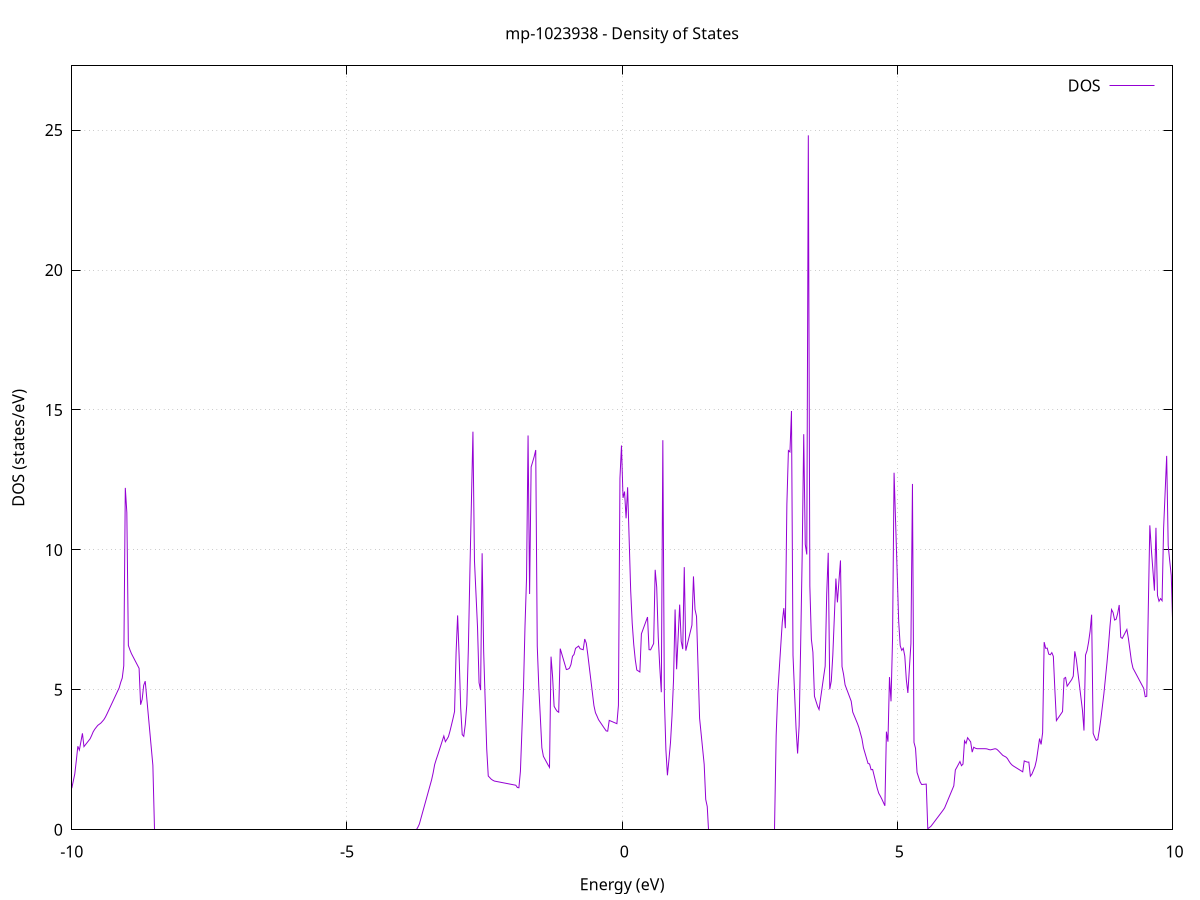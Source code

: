 set title 'mp-1023938 - Density of States'
set xlabel 'Energy (eV)'
set ylabel 'DOS (states/eV)'
set grid
set xrange [-10:10]
set yrange [0:27.293]
set xzeroaxis lt -1
set terminal png size 800,600
set output 'mp-1023938_dos_gnuplot.png'
plot '-' using 1:2 with lines title 'DOS'
-35.796400 0.000000
-35.768600 0.000000
-35.740800 0.000000
-35.712900 0.000000
-35.685100 0.000000
-35.657300 0.000000
-35.629500 0.000000
-35.601600 0.000000
-35.573800 0.000000
-35.546000 0.000000
-35.518200 0.000000
-35.490300 0.000000
-35.462500 0.000000
-35.434700 0.000000
-35.406900 0.000000
-35.379000 0.000000
-35.351200 0.000000
-35.323400 0.000000
-35.295600 0.000000
-35.267700 0.000000
-35.239900 0.000000
-35.212100 0.000000
-35.184200 0.000000
-35.156400 0.000000
-35.128600 0.000000
-35.100800 0.000000
-35.072900 0.000000
-35.045100 0.000000
-35.017300 0.000000
-34.989500 0.000000
-34.961600 0.000000
-34.933800 0.000000
-34.906000 0.000000
-34.878200 0.000000
-34.850300 0.000000
-34.822500 0.000000
-34.794700 0.000000
-34.766900 0.000000
-34.739000 0.000000
-34.711200 0.000000
-34.683400 0.000000
-34.655600 0.000000
-34.627700 0.000000
-34.599900 0.000000
-34.572100 0.000000
-34.544200 0.000000
-34.516400 0.000000
-34.488600 0.000000
-34.460800 0.000000
-34.432900 0.000000
-34.405100 0.000000
-34.377300 0.000000
-34.349500 0.000000
-34.321600 0.000000
-34.293800 0.000000
-34.266000 0.000000
-34.238200 0.000000
-34.210300 0.000000
-34.182500 0.000000
-34.154700 0.000000
-34.126900 0.000000
-34.099000 0.000000
-34.071200 0.000000
-34.043400 0.000000
-34.015500 0.000000
-33.987700 0.000000
-33.959900 0.000000
-33.932100 0.000000
-33.904200 0.000000
-33.876400 0.000000
-33.848600 0.000000
-33.820800 0.000000
-33.792900 0.000000
-33.765100 0.000000
-33.737300 0.000000
-33.709500 0.000000
-33.681600 0.000000
-33.653800 0.000000
-33.626000 0.000000
-33.598200 0.000000
-33.570300 0.000000
-33.542500 0.000000
-33.514700 0.000000
-33.486900 0.000000
-33.459000 0.000000
-33.431200 0.000000
-33.403400 0.000000
-33.375500 0.000000
-33.347700 0.000000
-33.319900 0.000000
-33.292100 0.000000
-33.264200 25.958600
-33.236400 0.000000
-33.208600 57.278500
-33.180800 147.349700
-33.152900 0.000000
-33.125100 0.000000
-33.097300 0.000000
-33.069500 0.000000
-33.041600 0.000000
-33.013800 0.000000
-32.986000 0.000000
-32.958200 0.000000
-32.930300 0.000000
-32.902500 0.000000
-32.874700 0.000000
-32.846800 0.000000
-32.819000 0.000000
-32.791200 0.000000
-32.763400 0.000000
-32.735500 0.000000
-32.707700 0.000000
-32.679900 0.000000
-32.652100 0.000000
-32.624200 0.000000
-32.596400 0.000000
-32.568600 0.000000
-32.540800 0.000000
-32.512900 0.000000
-32.485100 0.000000
-32.457300 0.000000
-32.429500 0.000000
-32.401600 0.000000
-32.373800 0.000000
-32.346000 0.000000
-32.318200 0.000000
-32.290300 0.000000
-32.262500 0.000000
-32.234700 0.000000
-32.206800 0.000000
-32.179000 0.000000
-32.151200 0.000000
-32.123400 0.000000
-32.095500 0.000000
-32.067700 0.000000
-32.039900 0.000000
-32.012100 0.000000
-31.984200 0.000000
-31.956400 0.000000
-31.928600 0.000000
-31.900800 0.000000
-31.872900 0.000000
-31.845100 0.000000
-31.817300 0.000000
-31.789500 0.000000
-31.761600 0.000000
-31.733800 0.000000
-31.706000 0.000000
-31.678200 0.000000
-31.650300 0.000000
-31.622500 0.000000
-31.594700 0.000000
-31.566800 0.000000
-31.539000 0.000000
-31.511200 0.000000
-31.483400 0.000000
-31.455500 0.000000
-31.427700 0.000000
-31.399900 0.000000
-31.372100 0.000000
-31.344200 0.000000
-31.316400 0.000000
-31.288600 0.000000
-31.260800 0.000000
-31.232900 0.000000
-31.205100 0.000000
-31.177300 0.000000
-31.149500 0.000000
-31.121600 0.000000
-31.093800 0.000000
-31.066000 0.000000
-31.038100 0.000000
-31.010300 0.000000
-30.982500 0.000000
-30.954700 0.000000
-30.926800 0.000000
-30.899000 0.000000
-30.871200 0.000000
-30.843400 0.000000
-30.815500 0.000000
-30.787700 0.000000
-30.759900 0.000000
-30.732100 0.000000
-30.704200 0.000000
-30.676400 0.000000
-30.648600 0.000000
-30.620800 0.000000
-30.592900 0.000000
-30.565100 0.000000
-30.537300 0.000000
-30.509500 0.000000
-30.481600 0.000000
-30.453800 0.000000
-30.426000 0.000000
-30.398100 0.000000
-30.370300 0.000000
-30.342500 0.000000
-30.314700 0.000000
-30.286800 0.000000
-30.259000 0.000000
-30.231200 0.000000
-30.203400 0.000000
-30.175500 0.000000
-30.147700 0.000000
-30.119900 0.000000
-30.092100 0.000000
-30.064200 0.000000
-30.036400 0.000000
-30.008600 0.000000
-29.980800 0.000000
-29.952900 0.000000
-29.925100 0.000000
-29.897300 0.000000
-29.869400 0.000000
-29.841600 0.000000
-29.813800 0.000000
-29.786000 0.000000
-29.758100 0.000000
-29.730300 0.000000
-29.702500 0.000000
-29.674700 0.000000
-29.646800 0.000000
-29.619000 0.000000
-29.591200 0.000000
-29.563400 0.000000
-29.535500 0.000000
-29.507700 0.000000
-29.479900 0.000000
-29.452100 0.000000
-29.424200 0.000000
-29.396400 0.000000
-29.368600 0.000000
-29.340800 0.000000
-29.312900 0.000000
-29.285100 0.000000
-29.257300 0.000000
-29.229400 0.000000
-29.201600 0.000000
-29.173800 0.000000
-29.146000 0.000000
-29.118100 0.000000
-29.090300 0.000000
-29.062500 0.000000
-29.034700 0.000000
-29.006800 0.000000
-28.979000 0.000000
-28.951200 0.000000
-28.923400 0.000000
-28.895500 0.000000
-28.867700 0.000000
-28.839900 0.000000
-28.812100 0.000000
-28.784200 0.000000
-28.756400 0.000000
-28.728600 0.000000
-28.700700 0.000000
-28.672900 0.000000
-28.645100 0.000000
-28.617300 0.000000
-28.589400 0.000000
-28.561600 0.000000
-28.533800 0.000000
-28.506000 0.000000
-28.478100 0.000000
-28.450300 0.000000
-28.422500 0.000000
-28.394700 0.000000
-28.366800 0.000000
-28.339000 0.000000
-28.311200 0.000000
-28.283400 0.000000
-28.255500 0.000000
-28.227700 0.000000
-28.199900 0.000000
-28.172100 0.000000
-28.144200 0.000000
-28.116400 0.000000
-28.088600 0.000000
-28.060700 0.000000
-28.032900 0.000000
-28.005100 0.000000
-27.977300 0.000000
-27.949400 0.000000
-27.921600 0.000000
-27.893800 0.000000
-27.866000 0.000000
-27.838100 0.000000
-27.810300 0.000000
-27.782500 0.000000
-27.754700 0.000000
-27.726800 0.000000
-27.699000 0.000000
-27.671200 0.000000
-27.643400 0.000000
-27.615500 0.000000
-27.587700 0.000000
-27.559900 0.000000
-27.532000 0.000000
-27.504200 0.000000
-27.476400 0.000000
-27.448600 0.000000
-27.420700 0.000000
-27.392900 0.000000
-27.365100 0.000000
-27.337300 0.000000
-27.309400 0.000000
-27.281600 0.000000
-27.253800 0.000000
-27.226000 0.000000
-27.198100 0.000000
-27.170300 0.000000
-27.142500 0.000000
-27.114700 0.000000
-27.086800 0.000000
-27.059000 0.000000
-27.031200 0.000000
-27.003400 0.000000
-26.975500 0.000000
-26.947700 0.000000
-26.919900 0.000000
-26.892000 0.000000
-26.864200 0.000000
-26.836400 0.000000
-26.808600 0.000000
-26.780700 0.000000
-26.752900 0.000000
-26.725100 0.000000
-26.697300 0.000000
-26.669400 0.000000
-26.641600 0.000000
-26.613800 0.000000
-26.586000 0.000000
-26.558100 0.000000
-26.530300 0.000000
-26.502500 0.000000
-26.474700 0.000000
-26.446800 0.000000
-26.419000 0.000000
-26.391200 0.000000
-26.363300 0.000000
-26.335500 0.000000
-26.307700 0.000000
-26.279900 0.000000
-26.252000 0.000000
-26.224200 0.000000
-26.196400 0.000000
-26.168600 0.000000
-26.140700 0.000000
-26.112900 0.000000
-26.085100 0.000000
-26.057300 0.000000
-26.029400 0.000000
-26.001600 0.000000
-25.973800 0.000000
-25.946000 0.000000
-25.918100 0.000000
-25.890300 0.000000
-25.862500 0.000000
-25.834700 0.000000
-25.806800 0.000000
-25.779000 0.000000
-25.751200 0.000000
-25.723300 0.000000
-25.695500 0.000000
-25.667700 0.000000
-25.639900 0.000000
-25.612000 0.000000
-25.584200 0.000000
-25.556400 0.000000
-25.528600 0.000000
-25.500700 0.000000
-25.472900 0.000000
-25.445100 0.000000
-25.417300 0.000000
-25.389400 0.000000
-25.361600 0.000000
-25.333800 0.000000
-25.306000 0.000000
-25.278100 0.000000
-25.250300 0.000000
-25.222500 0.000000
-25.194600 0.000000
-25.166800 0.000000
-25.139000 0.000000
-25.111200 0.000000
-25.083300 0.000000
-25.055500 0.000000
-25.027700 0.000000
-24.999900 0.000000
-24.972000 0.000000
-24.944200 0.000000
-24.916400 0.000000
-24.888600 0.000000
-24.860700 0.000000
-24.832900 0.000000
-24.805100 0.000000
-24.777300 0.000000
-24.749400 0.000000
-24.721600 0.000000
-24.693800 0.000000
-24.666000 0.000000
-24.638100 0.000000
-24.610300 0.000000
-24.582500 0.000000
-24.554600 0.000000
-24.526800 0.000000
-24.499000 0.000000
-24.471200 0.000000
-24.443300 0.000000
-24.415500 0.000000
-24.387700 0.000000
-24.359900 0.000000
-24.332000 0.000000
-24.304200 0.000000
-24.276400 0.000000
-24.248600 0.000000
-24.220700 0.000000
-24.192900 0.000000
-24.165100 0.000000
-24.137300 0.000000
-24.109400 0.000000
-24.081600 0.000000
-24.053800 0.000000
-24.025900 0.000000
-23.998100 0.000000
-23.970300 0.000000
-23.942500 0.000000
-23.914600 0.000000
-23.886800 0.000000
-23.859000 0.000000
-23.831200 0.000000
-23.803300 0.000000
-23.775500 0.000000
-23.747700 0.000000
-23.719900 0.000000
-23.692000 0.000000
-23.664200 0.000000
-23.636400 0.000000
-23.608600 0.000000
-23.580700 0.000000
-23.552900 0.000000
-23.525100 0.000000
-23.497300 0.000000
-23.469400 0.000000
-23.441600 0.000000
-23.413800 0.000000
-23.385900 0.000000
-23.358100 0.000000
-23.330300 0.000000
-23.302500 0.000000
-23.274600 0.000000
-23.246800 0.000000
-23.219000 0.000000
-23.191200 0.000000
-23.163300 0.000000
-23.135500 0.000000
-23.107700 0.000000
-23.079900 0.000000
-23.052000 0.000000
-23.024200 0.000000
-22.996400 0.000000
-22.968600 0.000000
-22.940700 0.000000
-22.912900 0.000000
-22.885100 0.000000
-22.857300 0.000000
-22.829400 0.000000
-22.801600 0.000000
-22.773800 0.000000
-22.745900 0.000000
-22.718100 0.000000
-22.690300 0.000000
-22.662500 0.000000
-22.634600 0.000000
-22.606800 0.000000
-22.579000 0.000000
-22.551200 0.000000
-22.523300 0.000000
-22.495500 0.000000
-22.467700 0.000000
-22.439900 0.000000
-22.412000 0.000000
-22.384200 0.000000
-22.356400 0.000000
-22.328600 0.000000
-22.300700 0.000000
-22.272900 0.000000
-22.245100 0.000000
-22.217200 0.000000
-22.189400 0.000000
-22.161600 0.000000
-22.133800 0.000000
-22.105900 0.000000
-22.078100 0.000000
-22.050300 0.000000
-22.022500 0.000000
-21.994600 0.000000
-21.966800 0.000000
-21.939000 0.000000
-21.911200 0.000000
-21.883300 0.000000
-21.855500 0.000000
-21.827700 0.000000
-21.799900 0.000000
-21.772000 0.000000
-21.744200 0.000000
-21.716400 0.000000
-21.688600 0.000000
-21.660700 0.000000
-21.632900 0.000000
-21.605100 0.000000
-21.577200 0.000000
-21.549400 0.000000
-21.521600 0.000000
-21.493800 0.000000
-21.465900 0.000000
-21.438100 0.000000
-21.410300 0.000000
-21.382500 0.000000
-21.354600 0.000000
-21.326800 0.000000
-21.299000 0.000000
-21.271200 0.000000
-21.243300 0.000000
-21.215500 0.000000
-21.187700 0.000000
-21.159900 0.000000
-21.132000 0.000000
-21.104200 0.000000
-21.076400 0.000000
-21.048500 0.000000
-21.020700 0.000000
-20.992900 0.000000
-20.965100 0.000000
-20.937200 0.000000
-20.909400 0.000000
-20.881600 0.000000
-20.853800 0.000000
-20.825900 0.000000
-20.798100 0.000000
-20.770300 0.000000
-20.742500 0.000000
-20.714600 0.000000
-20.686800 0.000000
-20.659000 0.000000
-20.631200 0.000000
-20.603300 0.000000
-20.575500 0.000000
-20.547700 0.000000
-20.519900 0.000000
-20.492000 0.000000
-20.464200 0.000000
-20.436400 0.000000
-20.408500 0.000000
-20.380700 0.000000
-20.352900 0.000000
-20.325100 0.000000
-20.297200 0.000000
-20.269400 0.000000
-20.241600 0.000000
-20.213800 0.000000
-20.185900 0.000000
-20.158100 0.000000
-20.130300 0.000000
-20.102500 0.000000
-20.074600 0.000000
-20.046800 0.000000
-20.019000 0.000000
-19.991200 0.000000
-19.963300 0.000000
-19.935500 0.000000
-19.907700 0.000000
-19.879800 0.000000
-19.852000 0.000000
-19.824200 0.000000
-19.796400 0.000000
-19.768500 0.000000
-19.740700 0.000000
-19.712900 0.000000
-19.685100 0.000000
-19.657200 0.000000
-19.629400 0.000000
-19.601600 0.000000
-19.573800 0.000000
-19.545900 0.000000
-19.518100 0.000000
-19.490300 0.000000
-19.462500 0.000000
-19.434600 0.000000
-19.406800 0.000000
-19.379000 0.000000
-19.351200 0.000000
-19.323300 0.000000
-19.295500 0.000000
-19.267700 0.000000
-19.239800 0.000000
-19.212000 0.000000
-19.184200 0.000000
-19.156400 0.000000
-19.128500 0.000000
-19.100700 0.000000
-19.072900 0.000000
-19.045100 0.000000
-19.017200 0.000000
-18.989400 0.000000
-18.961600 0.000000
-18.933800 0.000000
-18.905900 0.000000
-18.878100 0.000000
-18.850300 0.000000
-18.822500 0.000000
-18.794600 0.000000
-18.766800 0.000000
-18.739000 0.000000
-18.711100 0.000000
-18.683300 0.000000
-18.655500 0.000000
-18.627700 0.000000
-18.599800 0.000000
-18.572000 0.000000
-18.544200 0.000000
-18.516400 0.000000
-18.488500 0.000000
-18.460700 0.000000
-18.432900 0.000000
-18.405100 0.000000
-18.377200 0.000000
-18.349400 0.000000
-18.321600 0.000000
-18.293800 0.000000
-18.265900 0.000000
-18.238100 0.000000
-18.210300 0.000000
-18.182500 0.000000
-18.154600 0.000000
-18.126800 0.000000
-18.099000 0.000000
-18.071100 0.000000
-18.043300 0.000000
-18.015500 0.000000
-17.987700 0.000000
-17.959800 0.000000
-17.932000 0.000000
-17.904200 0.000000
-17.876400 0.000000
-17.848500 0.000000
-17.820700 0.000000
-17.792900 0.000000
-17.765100 0.000000
-17.737200 0.000000
-17.709400 0.000000
-17.681600 0.000000
-17.653800 0.000000
-17.625900 0.000000
-17.598100 0.000000
-17.570300 0.000000
-17.542400 0.000000
-17.514600 0.000000
-17.486800 0.000000
-17.459000 0.000000
-17.431100 0.000000
-17.403300 0.000000
-17.375500 0.000000
-17.347700 0.000000
-17.319800 0.000000
-17.292000 0.000000
-17.264200 0.000000
-17.236400 0.000000
-17.208500 0.000000
-17.180700 0.000000
-17.152900 0.000000
-17.125100 0.000000
-17.097200 0.000000
-17.069400 0.000000
-17.041600 0.000000
-17.013800 0.000000
-16.985900 0.000000
-16.958100 0.000000
-16.930300 0.000000
-16.902400 0.000000
-16.874600 0.000000
-16.846800 0.000000
-16.819000 0.000000
-16.791100 0.000000
-16.763300 0.000000
-16.735500 0.000000
-16.707700 0.000000
-16.679800 0.000000
-16.652000 0.000000
-16.624200 0.000000
-16.596400 0.000000
-16.568500 0.000000
-16.540700 0.000000
-16.512900 0.000000
-16.485100 0.000000
-16.457200 0.000000
-16.429400 0.000000
-16.401600 0.000000
-16.373700 0.000000
-16.345900 0.000000
-16.318100 0.000000
-16.290300 0.000000
-16.262400 0.000000
-16.234600 0.000000
-16.206800 0.000000
-16.179000 0.000000
-16.151100 0.000000
-16.123300 0.000000
-16.095500 0.000000
-16.067700 0.000000
-16.039800 0.000000
-16.012000 0.000000
-15.984200 0.000000
-15.956400 0.000000
-15.928500 0.000000
-15.900700 0.000000
-15.872900 0.000000
-15.845100 0.000000
-15.817200 0.000000
-15.789400 0.000000
-15.761600 0.000000
-15.733700 0.000000
-15.705900 0.000000
-15.678100 0.000000
-15.650300 0.000000
-15.622400 0.000000
-15.594600 0.000000
-15.566800 0.000000
-15.539000 0.000000
-15.511100 0.000000
-15.483300 0.000000
-15.455500 0.000000
-15.427700 0.000000
-15.399800 0.000000
-15.372000 0.000000
-15.344200 0.000000
-15.316400 0.000000
-15.288500 0.000000
-15.260700 0.000000
-15.232900 0.000000
-15.205000 0.000000
-15.177200 0.000000
-15.149400 0.000000
-15.121600 0.000000
-15.093700 0.000000
-15.065900 0.000000
-15.038100 0.000000
-15.010300 0.000000
-14.982400 0.000000
-14.954600 0.000000
-14.926800 0.000000
-14.899000 0.000000
-14.871100 0.000000
-14.843300 0.000000
-14.815500 0.000000
-14.787700 0.000000
-14.759800 0.000000
-14.732000 0.000000
-14.704200 0.000000
-14.676400 0.000000
-14.648500 0.000000
-14.620700 0.000000
-14.592900 0.000000
-14.565000 0.000000
-14.537200 0.000000
-14.509400 0.000000
-14.481600 0.000000
-14.453700 0.000000
-14.425900 0.000000
-14.398100 0.000000
-14.370300 0.000000
-14.342400 0.000000
-14.314600 0.000000
-14.286800 0.000000
-14.259000 0.000000
-14.231100 0.000000
-14.203300 0.000000
-14.175500 0.000000
-14.147700 0.000000
-14.119800 0.000000
-14.092000 0.000000
-14.064200 0.000000
-14.036400 0.000000
-14.008500 0.000000
-13.980700 0.000000
-13.952900 0.000000
-13.925000 0.000000
-13.897200 0.000000
-13.869400 0.000000
-13.841600 0.000000
-13.813700 0.000000
-13.785900 0.000000
-13.758100 0.000000
-13.730300 0.000000
-13.702400 0.000000
-13.674600 0.000000
-13.646800 0.000000
-13.619000 0.000000
-13.591100 0.000000
-13.563300 0.000000
-13.535500 0.000000
-13.507700 0.000000
-13.479800 0.000000
-13.452000 0.000000
-13.424200 0.000000
-13.396300 0.000000
-13.368500 0.000000
-13.340700 0.000000
-13.312900 0.000000
-13.285000 0.000000
-13.257200 0.000000
-13.229400 0.000000
-13.201600 0.000000
-13.173700 0.000000
-13.145900 0.000000
-13.118100 0.000000
-13.090300 0.000000
-13.062400 0.000000
-13.034600 0.000000
-13.006800 0.000000
-12.979000 0.000000
-12.951100 0.000000
-12.923300 0.000000
-12.895500 0.000000
-12.867700 0.000000
-12.839800 0.000000
-12.812000 0.000000
-12.784200 0.000000
-12.756300 0.000000
-12.728500 0.000000
-12.700700 0.000000
-12.672900 0.000000
-12.645000 0.000000
-12.617200 0.000000
-12.589400 0.000000
-12.561600 0.000000
-12.533700 0.000000
-12.505900 0.000000
-12.478100 0.000000
-12.450300 0.000000
-12.422400 0.000000
-12.394600 0.000000
-12.366800 0.000000
-12.339000 0.000000
-12.311100 0.000000
-12.283300 0.000000
-12.255500 0.000000
-12.227600 0.000000
-12.199800 0.000000
-12.172000 0.000000
-12.144200 0.000000
-12.116300 0.000000
-12.088500 0.000000
-12.060700 0.000000
-12.032900 0.000000
-12.005000 0.000000
-11.977200 0.000000
-11.949400 0.000000
-11.921600 0.000000
-11.893700 0.000000
-11.865900 0.000000
-11.838100 0.000000
-11.810300 0.000000
-11.782400 0.000000
-11.754600 0.000000
-11.726800 0.000000
-11.699000 0.000000
-11.671100 0.000000
-11.643300 0.000000
-11.615500 0.000000
-11.587600 0.000000
-11.559800 0.000000
-11.532000 0.000000
-11.504200 0.000000
-11.476300 0.000000
-11.448500 0.000000
-11.420700 0.000000
-11.392900 0.000000
-11.365000 0.000000
-11.337200 0.000000
-11.309400 0.000000
-11.281600 0.000000
-11.253700 0.000000
-11.225900 0.000000
-11.198100 0.000000
-11.170300 0.000000
-11.142400 0.000000
-11.114600 0.000000
-11.086800 0.000000
-11.058900 0.000000
-11.031100 0.000000
-11.003300 0.000000
-10.975500 0.000000
-10.947600 0.000000
-10.919800 0.077100
-10.892000 0.197500
-10.864200 0.438500
-10.836300 0.680000
-10.808500 0.921400
-10.780700 1.162800
-10.752900 1.404200
-10.725000 1.204800
-10.697200 1.338200
-10.669400 0.989700
-10.641600 1.014600
-10.613700 1.039500
-10.585900 1.064400
-10.558100 1.089300
-10.530300 1.114200
-10.502400 1.139000
-10.474600 1.163900
-10.446800 1.188800
-10.418900 1.213700
-10.391100 1.238600
-10.363300 1.263500
-10.335500 1.287800
-10.307600 1.297200
-10.279800 1.299400
-10.252000 1.293500
-10.224200 1.287600
-10.196300 1.281700
-10.168500 1.275800
-10.140700 1.275600
-10.112900 1.281300
-10.085000 1.298100
-10.057200 1.315400
-10.029400 1.332600
-10.001600 1.470200
-9.973700 1.731800
-9.945900 1.993300
-9.918100 2.466800
-9.890200 2.984100
-9.862400 2.847500
-9.834600 3.146100
-9.806800 3.444700
-9.778900 2.970500
-9.751100 3.040400
-9.723300 3.110200
-9.695500 3.180100
-9.667600 3.250000
-9.639800 3.366700
-9.612000 3.497900
-9.584200 3.588400
-9.556300 3.659700
-9.528500 3.729100
-9.500700 3.769900
-9.472900 3.810800
-9.445000 3.870800
-9.417200 3.935000
-9.389400 4.024900
-9.361600 4.134900
-9.333700 4.252100
-9.305900 4.369200
-9.278100 4.486400
-9.250200 4.603500
-9.222400 4.720700
-9.194600 4.837800
-9.166800 4.955000
-9.138900 5.072100
-9.111100 5.267300
-9.083300 5.421100
-9.055500 5.859300
-9.027600 12.214600
-8.999800 11.332400
-8.972000 6.585700
-8.944200 6.430400
-8.916300 6.294600
-8.888500 6.189400
-8.860700 6.084300
-8.832900 5.979100
-8.805000 5.874000
-8.777200 5.768900
-8.749400 4.468200
-8.721500 4.660000
-8.693700 5.159600
-8.665900 5.310100
-8.638100 4.708500
-8.610200 4.106900
-8.582400 3.505300
-8.554600 2.903700
-8.526800 2.302100
-8.498900 0.000000
-8.471100 0.000000
-8.443300 0.000000
-8.415500 0.000000
-8.387600 0.000000
-8.359800 0.000000
-8.332000 0.000000
-8.304200 0.000000
-8.276300 0.000000
-8.248500 0.000000
-8.220700 0.000000
-8.192900 0.000000
-8.165000 0.000000
-8.137200 0.000000
-8.109400 0.000000
-8.081500 0.000000
-8.053700 0.000000
-8.025900 0.000000
-7.998100 0.000000
-7.970200 0.000000
-7.942400 0.000000
-7.914600 0.000000
-7.886800 0.000000
-7.858900 0.000000
-7.831100 0.000000
-7.803300 0.000000
-7.775500 0.000000
-7.747600 0.000000
-7.719800 0.000000
-7.692000 0.000000
-7.664200 0.000000
-7.636300 0.000000
-7.608500 0.000000
-7.580700 0.000000
-7.552800 0.000000
-7.525000 0.000000
-7.497200 0.000000
-7.469400 0.000000
-7.441500 0.000000
-7.413700 0.000000
-7.385900 0.000000
-7.358100 0.000000
-7.330200 0.000000
-7.302400 0.000000
-7.274600 0.000000
-7.246800 0.000000
-7.218900 0.000000
-7.191100 0.000000
-7.163300 0.000000
-7.135500 0.000000
-7.107600 0.000000
-7.079800 0.000000
-7.052000 0.000000
-7.024200 0.000000
-6.996300 0.000000
-6.968500 0.000000
-6.940700 0.000000
-6.912800 0.000000
-6.885000 0.000000
-6.857200 0.000000
-6.829400 0.000000
-6.801500 0.000000
-6.773700 0.000000
-6.745900 0.000000
-6.718100 0.000000
-6.690200 0.000000
-6.662400 0.000000
-6.634600 0.000000
-6.606800 0.000000
-6.578900 0.000000
-6.551100 0.000000
-6.523300 0.000000
-6.495500 0.000000
-6.467600 0.000000
-6.439800 0.000000
-6.412000 0.000000
-6.384100 0.000000
-6.356300 0.000000
-6.328500 0.000000
-6.300700 0.000000
-6.272800 0.000000
-6.245000 0.000000
-6.217200 0.000000
-6.189400 0.000000
-6.161500 0.000000
-6.133700 0.000000
-6.105900 0.000000
-6.078100 0.000000
-6.050200 0.000000
-6.022400 0.000000
-5.994600 0.000000
-5.966800 0.000000
-5.938900 0.000000
-5.911100 0.000000
-5.883300 0.000000
-5.855500 0.000000
-5.827600 0.000000
-5.799800 0.000000
-5.772000 0.000000
-5.744100 0.000000
-5.716300 0.000000
-5.688500 0.000000
-5.660700 0.000000
-5.632800 0.000000
-5.605000 0.000000
-5.577200 0.000000
-5.549400 0.000000
-5.521500 0.000000
-5.493700 0.000000
-5.465900 0.000000
-5.438100 0.000000
-5.410200 0.000000
-5.382400 0.000000
-5.354600 0.000000
-5.326800 0.000000
-5.298900 0.000000
-5.271100 0.000000
-5.243300 0.000000
-5.215400 0.000000
-5.187600 0.000000
-5.159800 0.000000
-5.132000 0.000000
-5.104100 0.000000
-5.076300 0.000000
-5.048500 0.000000
-5.020700 0.000000
-4.992800 0.000000
-4.965000 0.000000
-4.937200 0.000000
-4.909400 0.000000
-4.881500 0.000000
-4.853700 0.000000
-4.825900 0.000000
-4.798100 0.000000
-4.770200 0.000000
-4.742400 0.000000
-4.714600 0.000000
-4.686800 0.000000
-4.658900 0.000000
-4.631100 0.000000
-4.603300 0.000000
-4.575400 0.000000
-4.547600 0.000000
-4.519800 0.000000
-4.492000 0.000000
-4.464100 0.000000
-4.436300 0.000000
-4.408500 0.000000
-4.380700 0.000000
-4.352800 0.000000
-4.325000 0.000000
-4.297200 0.000000
-4.269400 0.000000
-4.241500 0.000000
-4.213700 0.000000
-4.185900 0.000000
-4.158100 0.000000
-4.130200 0.000000
-4.102400 0.000000
-4.074600 0.000000
-4.046800 0.000000
-4.018900 0.000000
-3.991100 0.000000
-3.963300 0.000000
-3.935400 0.000000
-3.907600 0.000000
-3.879800 0.000000
-3.852000 0.000000
-3.824100 0.000000
-3.796300 0.000000
-3.768500 0.000000
-3.740700 0.000000
-3.712800 0.086100
-3.685000 0.202000
-3.657200 0.399600
-3.629400 0.597300
-3.601500 0.794900
-3.573700 0.992600
-3.545900 1.190200
-3.518100 1.387800
-3.490200 1.585500
-3.462400 1.783100
-3.434600 2.030400
-3.406700 2.328800
-3.378900 2.507200
-3.351100 2.669200
-3.323300 2.839700
-3.295400 3.010300
-3.267600 3.180800
-3.239800 3.351400
-3.212000 3.146200
-3.184100 3.232400
-3.156300 3.326800
-3.128500 3.523000
-3.100700 3.747300
-3.072800 3.978900
-3.045000 4.226500
-3.017200 6.332800
-2.989400 7.657600
-2.961500 6.178000
-2.933700 4.354700
-2.905900 3.399500
-2.878100 3.337700
-2.850200 3.761700
-2.822400 4.475100
-2.794600 6.448600
-2.766700 9.182100
-2.738900 11.703000
-2.711100 14.223800
-2.683300 9.614500
-2.655400 8.418600
-2.627600 7.222700
-2.599800 5.252700
-2.572000 4.990800
-2.544100 9.878700
-2.516300 6.377600
-2.488500 4.604700
-2.460700 2.888500
-2.432800 1.920900
-2.405000 1.862700
-2.377200 1.804500
-2.349400 1.768800
-2.321500 1.740500
-2.293700 1.729900
-2.265900 1.719200
-2.238000 1.708600
-2.210200 1.697900
-2.182400 1.687300
-2.154600 1.676600
-2.126700 1.666000
-2.098900 1.655400
-2.071100 1.644700
-2.043300 1.634100
-2.015400 1.623400
-1.987600 1.612800
-1.959800 1.602100
-1.932000 1.591500
-1.904100 1.510300
-1.876300 1.501100
-1.848500 2.082400
-1.820700 3.565700
-1.792800 5.056500
-1.765000 7.277100
-1.737200 8.987700
-1.709400 14.087500
-1.681500 8.423700
-1.653700 12.961800
-1.625900 13.145400
-1.598000 13.335300
-1.570200 13.568000
-1.542400 6.563600
-1.514600 5.118700
-1.486700 4.025300
-1.458900 2.931900
-1.431100 2.625800
-1.403300 2.524400
-1.375400 2.423000
-1.347600 2.321600
-1.319800 2.228900
-1.292000 6.185500
-1.264100 5.477500
-1.236300 4.412900
-1.208500 4.312500
-1.180700 4.234800
-1.152800 4.198700
-1.125000 6.471600
-1.097200 6.285100
-1.069300 6.098500
-1.041500 5.911900
-1.013700 5.725400
-0.985900 5.737000
-0.958000 5.772300
-0.930200 5.902800
-0.902400 6.198600
-0.874600 6.263700
-0.846700 6.482100
-0.818900 6.523200
-0.791100 6.564300
-0.763300 6.469000
-0.735400 6.450200
-0.707600 6.432700
-0.679800 6.814800
-0.652000 6.669400
-0.624100 6.258400
-0.596300 5.803100
-0.568500 5.347800
-0.540700 4.892500
-0.512800 4.437200
-0.485000 4.182600
-0.457200 4.063600
-0.429300 3.934400
-0.401500 3.853500
-0.373700 3.772700
-0.345900 3.691900
-0.318000 3.611100
-0.290200 3.533100
-0.262400 3.522400
-0.234600 3.908500
-0.206700 3.885000
-0.178900 3.861500
-0.151100 3.838000
-0.123300 3.814400
-0.095400 3.790900
-0.067600 4.443900
-0.039800 12.557800
-0.012000 13.730700
0.015900 11.857800
0.043700 12.084200
0.071500 11.127600
0.099400 12.236600
0.127200 10.393500
0.155000 8.550400
0.182800 7.383600
0.210700 6.619400
0.238500 6.076300
0.266300 5.708300
0.294100 5.672600
0.322000 5.636800
0.349800 6.999000
0.377600 7.149300
0.405400 7.299600
0.433300 7.450000
0.461100 7.600300
0.488900 6.436000
0.516700 6.428800
0.544600 6.541200
0.572400 6.653600
0.600200 9.288500
0.628000 8.667900
0.655900 6.890700
0.683700 5.810500
0.711500 4.914600
0.739400 13.919000
0.767200 4.696700
0.795000 2.853900
0.822800 1.946400
0.850700 2.515700
0.878500 3.116200
0.906300 4.074900
0.934100 5.369400
0.962000 7.870300
0.989800 5.736000
1.017600 6.890200
1.045400 8.043800
1.073300 6.729400
1.101100 6.454300
1.128900 9.383500
1.156700 6.399600
1.184600 6.627900
1.212400 6.856100
1.240200 7.084300
1.268100 7.312500
1.295900 9.052100
1.323700 7.874600
1.351500 7.625000
1.379400 5.800300
1.407200 3.983300
1.435000 3.434600
1.462800 2.885800
1.490700 2.337100
1.518500 1.084700
1.546300 0.829100
1.574100 0.000000
1.602000 0.000000
1.629800 0.000000
1.657600 0.000000
1.685400 0.000000
1.713300 0.000000
1.741100 0.000000
1.768900 0.000000
1.796700 0.000000
1.824600 0.000000
1.852400 0.000000
1.880200 0.000000
1.908100 0.000000
1.935900 0.000000
1.963700 0.000000
1.991500 0.000000
2.019400 0.000000
2.047200 0.000000
2.075000 0.000000
2.102800 0.000000
2.130700 0.000000
2.158500 0.000000
2.186300 0.000000
2.214100 0.000000
2.242000 0.000000
2.269800 0.000000
2.297600 0.000000
2.325400 0.000000
2.353300 0.000000
2.381100 0.000000
2.408900 0.000000
2.436800 0.000000
2.464600 0.000000
2.492400 0.000000
2.520200 0.000000
2.548100 0.000000
2.575900 0.000000
2.603700 0.000000
2.631500 0.000000
2.659400 0.000000
2.687200 0.000000
2.715000 0.000000
2.742800 0.000000
2.770700 0.000000
2.798500 3.370400
2.826300 4.853500
2.854100 5.711200
2.882000 6.568900
2.909800 7.426500
2.937600 7.919000
2.965400 7.202700
2.993300 11.633600
3.021100 13.548700
3.048900 13.500100
3.076800 14.961000
3.104600 6.234700
3.132400 4.907000
3.160200 3.616500
3.188100 2.724700
3.215900 3.722400
3.243700 6.607100
3.271500 9.816600
3.299400 14.132500
3.327200 10.199600
3.355000 9.835700
3.382800 24.812000
3.410700 8.705900
3.438500 6.802500
3.466300 6.341000
3.494100 4.770900
3.522000 4.592900
3.549800 4.420600
3.577600 4.297900
3.605500 4.687300
3.633300 5.076800
3.661100 5.466200
3.688900 5.844400
3.716800 8.420100
3.744600 9.896600
3.772400 5.019400
3.800200 5.313600
3.828100 6.253000
3.855900 7.614200
3.883700 8.975500
3.911500 8.125400
3.939400 8.895700
3.967200 9.622600
3.995000 5.830800
4.022800 5.557100
4.050700 5.178000
4.078500 5.032000
4.106300 4.886100
4.134100 4.740100
4.162000 4.594100
4.189800 4.206300
4.217600 4.073500
4.245500 3.940700
4.273300 3.807900
4.301100 3.658300
4.328900 3.456400
4.356800 3.254600
4.384600 2.929400
4.412400 2.742400
4.440200 2.555300
4.468100 2.368200
4.495900 2.351400
4.523700 2.145700
4.551500 2.155100
4.579400 1.930100
4.607200 1.705000
4.635000 1.480000
4.662800 1.303400
4.690700 1.205400
4.718500 1.098500
4.746300 0.977900
4.774100 0.857300
4.802000 3.505300
4.829800 3.147300
4.857600 5.454500
4.885500 4.588700
4.913300 6.822100
4.941100 12.757100
4.968900 10.986900
4.996800 9.216700
5.024600 7.446500
5.052400 6.578800
5.080200 6.410800
5.108100 6.486000
5.135900 6.203100
5.163700 5.360300
5.191500 4.888900
5.219400 5.771500
5.247200 6.654100
5.275000 12.355300
5.302800 3.121700
5.330700 2.910500
5.358500 2.046700
5.386300 1.878900
5.414200 1.711000
5.442000 1.617500
5.469800 1.622500
5.497600 1.627500
5.525500 1.632400
5.553300 0.036900
5.581100 0.078900
5.608900 0.120900
5.636800 0.191100
5.664600 0.263800
5.692400 0.336500
5.720200 0.409200
5.748100 0.481900
5.775900 0.554600
5.803700 0.627300
5.831500 0.700000
5.859400 0.781800
5.887200 0.913200
5.915000 1.044600
5.942800 1.176000
5.970700 1.307400
5.998500 1.438800
6.026300 1.570200
6.054200 2.134800
6.082000 2.232600
6.109800 2.335500
6.137600 2.438400
6.165500 2.290100
6.193300 2.345600
6.221100 3.178000
6.248900 3.086300
6.276800 3.288900
6.304600 3.215100
6.332400 3.141300
6.360200 2.773300
6.388100 2.949100
6.415900 2.916500
6.443700 2.898000
6.471500 2.897500
6.499400 2.897100
6.527200 2.896600
6.555000 2.896200
6.582900 2.895800
6.610700 2.895300
6.638500 2.884400
6.666300 2.864100
6.694200 2.855700
6.722000 2.869400
6.749800 2.883000
6.777600 2.896600
6.805500 2.878200
6.833300 2.830300
6.861100 2.772600
6.888900 2.714900
6.916800 2.657600
6.944600 2.628800
6.972400 2.600000
7.000200 2.546200
7.028100 2.454200
7.055900 2.373400
7.083700 2.315500
7.111500 2.275100
7.139400 2.241100
7.167200 2.207000
7.195000 2.173000
7.222900 2.138900
7.250700 2.104900
7.278500 2.070900
7.306300 2.460300
7.334200 2.438600
7.362000 2.416900
7.389800 2.419100
7.417600 1.914300
7.445500 1.987800
7.473300 2.123200
7.501100 2.258600
7.528900 2.492800
7.556800 2.875600
7.584600 3.258500
7.612400 3.049400
7.640200 3.467600
7.668100 6.704600
7.695900 6.482800
7.723700 6.490700
7.751600 6.275400
7.779400 6.252600
7.807200 6.328900
7.835000 6.197700
7.862900 4.990700
7.890700 3.900900
7.918500 3.981400
7.946300 4.061900
7.974200 4.142400
8.002000 4.222900
8.029800 5.408500
8.057600 5.442300
8.085500 5.129800
8.113300 5.209300
8.141100 5.288700
8.168900 5.368100
8.196800 5.488600
8.224600 6.375500
8.252400 6.093100
8.280200 5.638500
8.308100 5.183800
8.335900 4.729200
8.363700 4.274600
8.391600 3.545600
8.419400 6.242100
8.447200 6.400900
8.475000 6.700400
8.502900 7.095700
8.530700 7.684800
8.558500 3.448400
8.586300 3.305600
8.614200 3.194700
8.642000 3.222300
8.669800 3.554900
8.697600 3.947900
8.725500 4.403200
8.753300 4.860600
8.781100 5.409800
8.808900 5.959000
8.836800 6.580100
8.864600 7.285100
8.892400 7.868200
8.920300 7.762000
8.948100 7.493100
8.975900 7.521600
9.003700 7.729300
9.031600 8.031500
9.059400 6.879600
9.087200 6.837600
9.115000 6.944300
9.142900 7.051100
9.170700 7.157800
9.198500 6.840700
9.226300 6.432400
9.254200 6.017300
9.282000 5.775100
9.309800 5.672000
9.337600 5.569000
9.365500 5.465900
9.393300 5.362800
9.421100 5.259800
9.448900 5.156700
9.476800 5.053700
9.504600 4.753800
9.532400 4.770000
9.560300 7.920000
9.588100 10.876700
9.615900 10.017800
9.643700 9.279500
9.671600 8.544600
9.699400 10.788800
9.727200 8.374000
9.755000 8.165500
9.782900 8.259800
9.810700 8.184500
9.838500 10.773100
9.866300 12.065900
9.894200 13.358700
9.922000 10.153700
9.949800 9.601000
9.977600 9.086000
10.005500 7.187900
10.033300 4.350100
10.061100 4.405300
10.089000 4.460500
10.116800 4.515700
10.144600 4.289800
10.172400 4.323800
10.200300 4.357700
10.228100 4.662000
10.255900 4.438900
10.283700 5.158800
10.311600 6.204300
10.339400 5.595100
10.367200 5.504200
10.395000 5.413200
10.422900 5.322300
10.450700 5.231300
10.478500 5.140400
10.506300 5.049400
10.534200 4.786400
10.562000 5.085500
10.589800 4.702000
10.617600 4.373600
10.645500 4.185800
10.673300 4.045300
10.701100 3.983300
10.729000 3.899700
10.756800 5.135700
10.784600 5.240500
10.812400 5.345300
10.840300 5.450100
10.868100 5.640500
10.895900 5.944100
10.923700 10.738300
10.951600 8.815100
10.979400 7.162700
11.007200 6.346100
11.035000 5.529400
11.062900 5.277300
11.090700 5.281500
11.118500 5.285700
11.146300 5.279400
11.174200 5.386200
11.202000 9.266200
11.229800 9.106600
11.257700 9.190600
11.285500 10.482800
11.313300 7.548200
11.341100 7.124200
11.369000 8.708400
11.396800 12.012400
11.424600 6.219400
11.452400 4.766600
11.480300 4.835800
11.508100 5.916100
11.535900 7.642700
11.563700 3.440400
11.591600 3.370900
11.619400 5.068600
11.647200 6.012500
11.675000 6.956400
11.702900 12.687300
11.730700 20.607900
11.758500 9.896900
11.786300 6.603100
11.814200 5.937900
11.842000 5.765700
11.869800 5.593600
11.897700 5.421500
11.925500 5.339100
11.953300 5.558900
11.981100 7.116300
12.009000 9.333200
12.036800 8.240900
12.064600 8.591800
12.092400 8.942700
12.120300 9.293600
12.148100 6.715200
12.175900 6.880300
12.203700 6.968400
12.231600 7.056500
12.259400 6.076500
12.287200 5.695300
12.315000 4.001000
12.342900 5.767200
12.370700 8.428900
12.398500 11.257500
12.426400 6.544900
12.454200 5.948000
12.482000 5.461800
12.509800 4.116200
12.537700 4.675500
12.565500 5.247600
12.593300 6.119600
12.621100 7.179100
12.649000 8.434400
12.676800 7.993200
12.704600 13.034500
12.732400 12.712900
12.760300 7.324200
12.788100 7.356400
12.815900 7.388500
12.843700 7.422500
12.871600 6.186500
12.899400 4.304100
12.927200 6.506000
12.955000 5.010200
12.982900 5.623500
13.010700 7.304000
13.038500 6.540800
13.066400 5.001500
13.094200 4.954900
13.122000 4.981800
13.149800 5.205500
13.177700 5.435100
13.205500 5.664700
13.233300 5.894300
13.261100 6.082300
13.289000 6.318900
13.316800 15.575300
13.344600 4.840800
13.372400 4.225800
13.400300 4.308500
13.428100 4.391300
13.455900 4.474100
13.483700 4.643200
13.511600 5.177900
13.539400 6.289300
13.567200 7.307500
13.595100 8.118500
13.622900 8.501100
13.650700 6.998500
13.678500 6.076900
13.706400 5.210000
13.734200 5.370100
13.762000 6.701100
13.789800 6.824600
13.817700 7.515300
13.845500 8.430700
13.873300 8.827100
13.901100 6.090700
13.929000 6.262300
13.956800 6.636500
13.984600 6.951900
14.012400 6.869200
14.040300 8.437800
14.068100 10.500600
14.095900 10.033500
14.123700 9.570100
14.151600 9.147700
14.179400 14.178400
14.207200 6.208900
14.235100 6.412900
14.262900 6.780400
14.290700 7.148000
14.318500 7.854900
14.346400 6.138100
14.374200 6.299300
14.402000 6.697500
14.429800 7.224100
14.457700 8.102200
14.485500 6.525600
14.513300 6.733300
14.541100 7.333100
14.569000 7.457700
14.596800 7.195600
14.624600 7.283400
14.652400 7.371200
14.680300 7.445800
14.708100 7.060700
14.735900 7.004300
14.763700 7.742900
14.791600 7.127600
14.819400 7.929800
14.847200 7.392900
14.875100 6.962200
14.902900 6.531400
14.930700 6.250900
14.958500 7.248500
14.986400 8.552600
15.014200 8.822900
15.042000 9.093300
15.069800 9.363700
15.097700 10.438200
15.125500 7.251400
15.153300 7.280900
15.181100 7.991400
15.209000 8.026000
15.236800 8.252800
15.264600 5.801900
15.292400 5.858500
15.320300 8.963900
15.348100 7.949500
15.375900 7.909400
15.403800 8.624500
15.431600 9.339700
15.459400 7.089800
15.487200 8.149800
15.515100 8.140500
15.542900 8.131200
15.570700 8.121900
15.598500 8.113400
15.626400 8.257600
15.654200 9.098300
15.682000 6.978300
15.709800 5.536700
15.737700 5.603900
15.765500 9.069300
15.793300 6.765400
15.821100 5.652700
15.849000 5.974300
15.876800 6.417100
15.904600 6.564500
15.932400 6.757500
15.960300 6.970300
15.988100 6.699300
16.015900 6.417300
16.043800 6.557600
16.071600 5.334000
16.099400 5.203700
16.127200 5.376400
16.155100 5.549200
16.182900 5.779500
16.210700 3.952600
16.238500 2.505500
16.266400 1.583100
16.294200 1.450900
16.322000 1.318600
16.349800 1.186400
16.377700 1.054100
16.405500 0.921900
16.433300 0.789600
16.461100 0.657400
16.489000 0.525200
16.516800 0.392900
16.544600 0.315100
16.572500 0.303900
16.600300 0.292700
16.628100 0.281500
16.655900 0.270200
16.683800 0.259000
16.711600 0.247800
16.739400 0.236600
16.767200 0.225400
16.795100 0.214200
16.822900 0.202900
16.850700 0.191700
16.878500 0.180500
16.906400 0.169300
16.934200 0.158100
16.962000 0.146800
16.989800 0.135600
17.017700 0.124400
17.045500 0.113200
17.073300 0.102000
17.101100 0.090800
17.129000 0.079500
17.156800 0.068300
17.184600 0.057100
17.212500 0.045900
17.240300 0.034700
17.268100 0.023500
17.295900 0.012200
17.323800 0.001000
17.351600 0.000000
17.379400 0.000000
17.407200 0.000000
17.435100 0.000000
17.462900 0.000000
17.490700 0.000000
17.518500 0.000000
17.546400 0.000000
17.574200 0.000000
17.602000 0.000000
17.629800 0.000000
17.657700 0.000000
17.685500 0.000000
17.713300 0.000000
17.741200 0.000000
17.769000 0.000000
17.796800 0.000000
17.824600 0.000000
17.852500 0.000000
17.880300 0.000000
17.908100 0.000000
17.935900 0.000000
17.963800 0.000000
17.991600 0.000000
18.019400 0.000000
18.047200 0.000000
18.075100 0.000000
18.102900 0.000000
18.130700 0.000000
18.158500 0.000000
18.186400 0.000000
18.214200 0.000000
18.242000 0.000000
18.269800 0.000000
18.297700 0.000000
18.325500 0.000000
18.353300 0.000000
18.381200 0.000000
18.409000 0.000000
18.436800 0.000000
18.464600 0.000000
18.492500 0.000000
18.520300 0.000000
18.548100 0.000000
18.575900 0.000000
18.603800 0.000000
18.631600 0.000000
18.659400 0.000000
18.687200 0.000000
18.715100 0.000000
18.742900 0.000000
18.770700 0.000000
18.798500 0.000000
18.826400 0.000000
18.854200 0.000000
18.882000 0.000000
18.909900 0.000000
18.937700 0.000000
18.965500 0.000000
18.993300 0.000000
19.021200 0.000000
19.049000 0.000000
19.076800 0.000000
19.104600 0.000000
19.132500 0.000000
19.160300 0.000000
19.188100 0.000000
19.215900 0.000000
19.243800 0.000000
19.271600 0.000000
19.299400 0.000000
19.327200 0.000000
19.355100 0.000000
19.382900 0.000000
19.410700 0.000000
19.438500 0.000000
19.466400 0.000000
19.494200 0.000000
19.522000 0.000000
19.549900 0.000000
19.577700 0.000000
19.605500 0.000000
19.633300 0.000000
19.661200 0.000000
19.689000 0.000000
19.716800 0.000000
19.744600 0.000000
19.772500 0.000000
19.800300 0.000000
19.828100 0.000000
19.855900 0.000000
e
